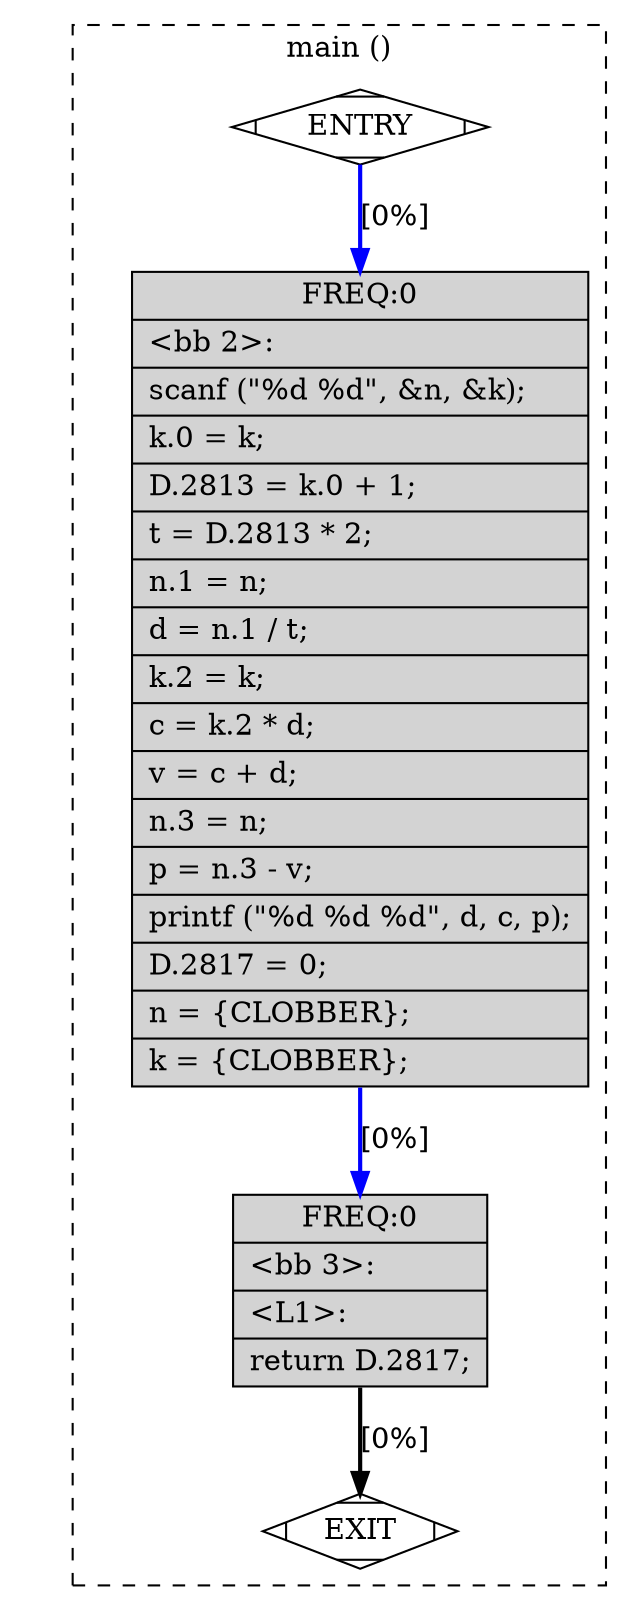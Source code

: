 digraph "Incorrect_A1.c.011t.cfg" {
overlap=false;
subgraph "cluster_main" {
	style="dashed";
	color="black";
	label="main ()";
	fn_2_basic_block_0 [shape=Mdiamond,style=filled,fillcolor=white,label="ENTRY"];

	fn_2_basic_block_1 [shape=Mdiamond,style=filled,fillcolor=white,label="EXIT"];

	fn_2_basic_block_2 [shape=record,style=filled,fillcolor=lightgrey,label="{ FREQ:0 |\<bb\ 2\>:\l\
|scanf\ (\"%d\ %d\",\ &n,\ &k);\l\
|k.0\ =\ k;\l\
|D.2813\ =\ k.0\ +\ 1;\l\
|t\ =\ D.2813\ *\ 2;\l\
|n.1\ =\ n;\l\
|d\ =\ n.1\ /\ t;\l\
|k.2\ =\ k;\l\
|c\ =\ k.2\ *\ d;\l\
|v\ =\ c\ +\ d;\l\
|n.3\ =\ n;\l\
|p\ =\ n.3\ -\ v;\l\
|printf\ (\"%d\ %d\ %d\",\ d,\ c,\ p);\l\
|D.2817\ =\ 0;\l\
|n\ =\ \{CLOBBER\};\l\
|k\ =\ \{CLOBBER\};\l\
}"];

	fn_2_basic_block_3 [shape=record,style=filled,fillcolor=lightgrey,label="{ FREQ:0 |\<bb\ 3\>:\l\
|\<L1\>:\l\
|return\ D.2817;\l\
}"];

	fn_2_basic_block_0:s -> fn_2_basic_block_2:n [style="solid,bold",color=blue,weight=100,constraint=true, label="[0%]"];
	fn_2_basic_block_2:s -> fn_2_basic_block_3:n [style="solid,bold",color=blue,weight=100,constraint=true, label="[0%]"];
	fn_2_basic_block_3:s -> fn_2_basic_block_1:n [style="solid,bold",color=black,weight=10,constraint=true, label="[0%]"];
	fn_2_basic_block_0:s -> fn_2_basic_block_1:n [style="invis",constraint=true];
}
}
